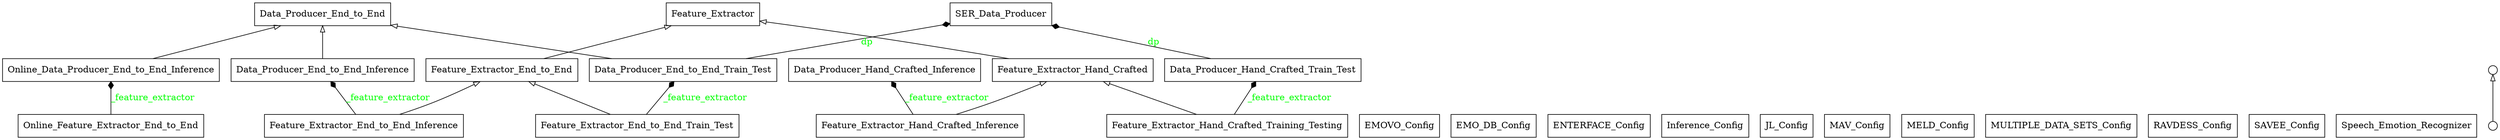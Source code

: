 digraph "classes" {
	graph [
		fontsize = "14"
		fontname = "Times-Roman"
		fontcolor = "black"
		rankdir = "BT"
		charset = "utf-8"
	]
	node [
		fontsize = "14"
		fontname = "Times-Roman"
		fontcolor = "black"
		shape = "ellipse"
		style = "solid"
	]
	edge [
		fontsize = "14"
		fontname = "Times-Roman"
		fontcolor = "black"
		style = "solid"
	]
	"0" [
		fontsize = "14"
		fontname = "Times-Roman"
		fontcolor = "black"
		label = "Data_Producer_End_to_End"
		shape = "record"
		style = "solid"
	]
	"1" [
		fontsize = "14"
		fontname = "Times-Roman"
		fontcolor = "black"
		label = "Data_Producer_End_to_End_Inference"
		shape = "record"
		style = "solid"
	]
	"2" [
		fontsize = "14"
		fontname = "Times-Roman"
		fontcolor = "black"
		label = "Data_Producer_End_to_End_Train_Test"
		shape = "record"
		style = "solid"
	]
	"3" [
		fontsize = "14"
		fontname = "Times-Roman"
		fontcolor = "black"
		label = "Data_Producer_Hand_Crafted_Inference"
		shape = "record"
		style = "solid"
	]
	"4" [
		fontsize = "14"
		fontname = "Times-Roman"
		fontcolor = "black"
		label = "Data_Producer_Hand_Crafted_Train_Test"
		shape = "record"
		style = "solid"
	]
	"5" [
		fontsize = "14"
		fontname = "Times-Roman"
		fontcolor = "black"
		label = "EMOVO_Config"
		shape = "record"
		style = "solid"
	]
	"6" [
		fontsize = "14"
		fontname = "Times-Roman"
		fontcolor = "black"
		label = "EMO_DB_Config"
		shape = "record"
		style = "solid"
	]
	"7" [
		fontsize = "14"
		fontname = "Times-Roman"
		fontcolor = "black"
		label = "ENTERFACE_Config"
		shape = "record"
		style = "solid"
	]
	"9" [
		fontsize = "14"
		fontname = "Times-Roman"
		fontcolor = "black"
		label = "Feature_Extractor"
		shape = "record"
		style = "solid"
	]
	"10" [
		fontsize = "14"
		fontname = "Times-Roman"
		fontcolor = "black"
		label = "Feature_Extractor_End_to_End"
		shape = "record"
		style = "solid"
	]
	"11" [
		fontsize = "14"
		fontname = "Times-Roman"
		fontcolor = "black"
		label = "Feature_Extractor_End_to_End_Inference"
		shape = "record"
		style = "solid"
	]
	"12" [
		fontsize = "14"
		fontname = "Times-Roman"
		fontcolor = "black"
		label = "Feature_Extractor_End_to_End_Train_Test"
		shape = "record"
		style = "solid"
	]
	"13" [
		fontsize = "14"
		fontname = "Times-Roman"
		fontcolor = "black"
		label = "Feature_Extractor_Hand_Crafted"
		shape = "record"
		style = "solid"
	]
	"14" [
		fontsize = "14"
		fontname = "Times-Roman"
		fontcolor = "black"
		label = "Feature_Extractor_Hand_Crafted_Inference"
		shape = "record"
		style = "solid"
	]
	"15" [
		fontsize = "14"
		fontname = "Times-Roman"
		fontcolor = "black"
		label = "Feature_Extractor_Hand_Crafted_Training_Testing"
		shape = "record"
		style = "solid"
	]
	"16" [
		fontsize = "14"
		fontname = "Times-Roman"
		fontcolor = "black"
		label = "Inference_Config"
		shape = "record"
		style = "solid"
	]
	"17" [
		fontsize = "14"
		fontname = "Times-Roman"
		fontcolor = "black"
		label = "JL_Config"
		shape = "record"
		style = "solid"
	]
	"18" [
		fontsize = "14"
		fontname = "Times-Roman"
		fontcolor = "black"
		label = "MAV_Config"
		shape = "record"
		style = "solid"
	]
	"19" [
		fontsize = "14"
		fontname = "Times-Roman"
		fontcolor = "black"
		label = "MELD_Config"
		shape = "record"
		style = "solid"
	]
	"20" [
		fontsize = "14"
		fontname = "Times-Roman"
		fontcolor = "black"
		label = "MULTIPLE_DATA_SETS_Config"
		shape = "record"
		style = "solid"
	]
	"21" [
		fontsize = "14"
		fontname = "Times-Roman"
		fontcolor = "black"
		label = "Online_Data_Producer_End_to_End_Inference"
		shape = "record"
		style = "solid"
	]
	"22" [
		fontsize = "14"
		fontname = "Times-Roman"
		fontcolor = "black"
		label = "Online_Feature_Extractor_End_to_End"
		shape = "record"
		style = "solid"
	]
	"23" [
		fontsize = "14"
		fontname = "Times-Roman"
		fontcolor = "black"
		label = "RAVDESS_Config"
		shape = "record"
		style = "solid"
	]
	"24" [
		fontsize = "14"
		fontname = "Times-Roman"
		fontcolor = "black"
		label = "SAVEE_Config"
		shape = "record"
		style = "solid"
	]
	"25" [
		fontsize = "14"
		fontname = "Times-Roman"
		fontcolor = "black"
		label = "SER_Data_Producer"
		shape = "record"
		style = "solid"
	]
	"26" [
		fontsize = "14"
		fontname = "Times-Roman"
		fontcolor = "black"
		label = "Speech_Emotion_Recognizer"
		shape = "record"
		style = "solid"
	]
	"n35" [
		fontsize = "14"
		fontname = "Times-Roman"
		fontcolor = "black"
		label = ""
		shape = "circle"
		style = "solid"
		support = "1"
		width = "0.200000"
	]
	"n36" [
		fontsize = "14"
		fontname = "Times-Roman"
		fontcolor = "black"
		label = ""
		shape = "circle"
		style = "solid"
		support = "1"
		width = "0.200000"
	]
	"1" -> "0" [
		fontsize = "14"
		fontname = "Times-Roman"
		fontcolor = "black"
		style = "solid"
		arrowhead = "empty"
		arrowtail = "none"
	]
	"2" -> "0" [
		fontsize = "14"
		fontname = "Times-Roman"
		fontcolor = "black"
		style = "solid"
		arrowhead = "empty"
		arrowtail = "none"
	]
	"10" -> "9" [
		fontsize = "14"
		fontname = "Times-Roman"
		fontcolor = "black"
		style = "solid"
		arrowhead = "empty"
		arrowtail = "none"
	]
	"11" -> "10" [
		fontsize = "14"
		fontname = "Times-Roman"
		fontcolor = "black"
		style = "solid"
		arrowhead = "empty"
		arrowtail = "none"
	]
	"12" -> "10" [
		fontsize = "14"
		fontname = "Times-Roman"
		fontcolor = "black"
		style = "solid"
		arrowhead = "empty"
		arrowtail = "none"
	]
	"13" -> "9" [
		fontsize = "14"
		fontname = "Times-Roman"
		fontcolor = "black"
		style = "solid"
		arrowhead = "empty"
		arrowtail = "none"
	]
	"14" -> "13" [
		fontsize = "14"
		fontname = "Times-Roman"
		fontcolor = "black"
		style = "solid"
		arrowhead = "empty"
		arrowtail = "none"
	]
	"15" -> "13" [
		fontsize = "14"
		fontname = "Times-Roman"
		fontcolor = "black"
		style = "solid"
		arrowhead = "empty"
		arrowtail = "none"
	]
	"21" -> "0" [
		fontsize = "14"
		fontname = "Times-Roman"
		fontcolor = "black"
		style = "solid"
		arrowhead = "empty"
		arrowtail = "none"
	]
	"2" -> "25" [
		fontsize = "14"
		fontname = "Times-Roman"
		fontcolor = "green"
		label = "dp"
		style = "solid"
		arrowhead = "diamond"
		arrowtail = "none"
	]
	"4" -> "25" [
		fontsize = "14"
		fontname = "Times-Roman"
		fontcolor = "green"
		label = "dp"
		style = "solid"
		arrowhead = "diamond"
		arrowtail = "none"
	]
	"11" -> "1" [
		fontsize = "14"
		fontname = "Times-Roman"
		fontcolor = "green"
		label = "_feature_extractor"
		style = "solid"
		arrowhead = "diamond"
		arrowtail = "none"
	]
	"12" -> "2" [
		fontsize = "14"
		fontname = "Times-Roman"
		fontcolor = "green"
		label = "_feature_extractor"
		style = "solid"
		arrowhead = "diamond"
		arrowtail = "none"
	]
	"14" -> "3" [
		fontsize = "14"
		fontname = "Times-Roman"
		fontcolor = "green"
		label = "_feature_extractor"
		style = "solid"
		arrowhead = "diamond"
		arrowtail = "none"
	]
	"15" -> "4" [
		fontsize = "14"
		fontname = "Times-Roman"
		fontcolor = "green"
		label = "_feature_extractor"
		style = "solid"
		arrowhead = "diamond"
		arrowtail = "none"
	]
	"22" -> "21" [
		fontsize = "14"
		fontname = "Times-Roman"
		fontcolor = "green"
		label = "_feature_extractor"
		style = "solid"
		arrowhead = "diamond"
		arrowtail = "none"
	]
	"n36" -> "n35" [
		fontsize = "14"
		fontname = "Times-Roman"
		fontcolor = "black"
		style = "solid"
		arrowhead = "empty"
		arrowtail = "none"
	]
}
